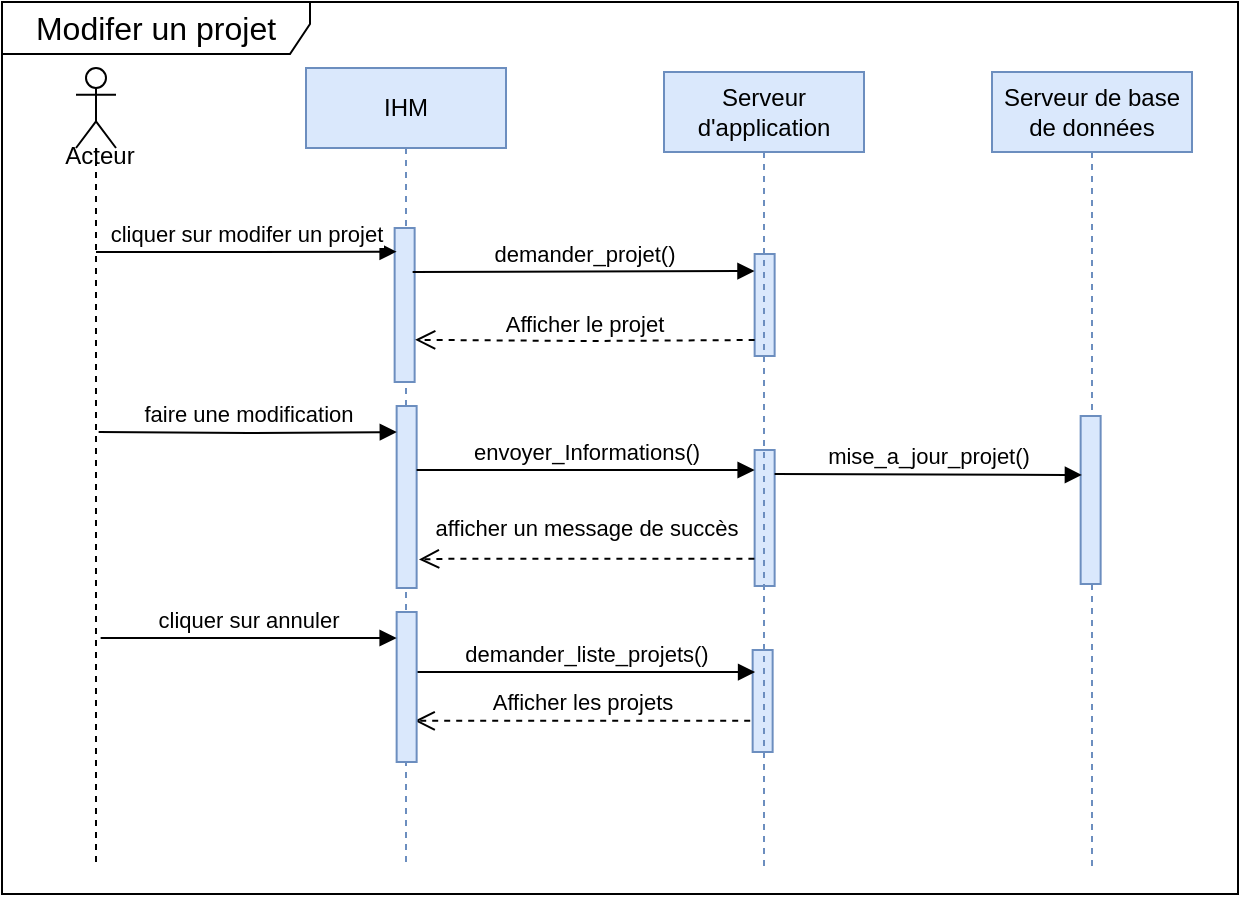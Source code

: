 <mxfile version="17.1.3" type="github">
  <diagram id="pMdvGQTgfd6tATdUP3s-" name="Page-1">
    <mxGraphModel dx="410" dy="210" grid="0" gridSize="10" guides="1" tooltips="1" connect="1" arrows="1" fold="1" page="1" pageScale="1" pageWidth="827" pageHeight="1169" math="0" shadow="0">
      <root>
        <mxCell id="0" />
        <mxCell id="1" parent="0" />
        <mxCell id="4Lf0XL2MjuKjjBDdzLdH-41" value="Modifer un projet" style="shape=umlFrame;whiteSpace=wrap;html=1;fontSize=16;width=154;height=26;" parent="1" vertex="1">
          <mxGeometry x="163" y="67" width="618" height="446" as="geometry" />
        </mxCell>
        <mxCell id="4Lf0XL2MjuKjjBDdzLdH-1" value="" style="shape=umlLifeline;participant=umlActor;perimeter=lifelinePerimeter;whiteSpace=wrap;html=1;container=1;collapsible=0;recursiveResize=0;verticalAlign=top;spacingTop=36;outlineConnect=0;" parent="1" vertex="1">
          <mxGeometry x="200" y="100" width="20" height="400" as="geometry" />
        </mxCell>
        <mxCell id="4Lf0XL2MjuKjjBDdzLdH-2" value="IHM" style="shape=umlLifeline;perimeter=lifelinePerimeter;whiteSpace=wrap;html=1;container=1;collapsible=0;recursiveResize=0;outlineConnect=0;fillColor=#dae8fc;strokeColor=#6c8ebf;" parent="1" vertex="1">
          <mxGeometry x="315" y="100" width="100" height="400" as="geometry" />
        </mxCell>
        <mxCell id="4Lf0XL2MjuKjjBDdzLdH-10" value="Serveur de base de données" style="shape=umlLifeline;perimeter=lifelinePerimeter;whiteSpace=wrap;html=1;container=1;collapsible=0;recursiveResize=0;outlineConnect=0;fillColor=#dae8fc;strokeColor=#6c8ebf;" parent="1" vertex="1">
          <mxGeometry x="658" y="102" width="100" height="400" as="geometry" />
        </mxCell>
        <mxCell id="4Lf0XL2MjuKjjBDdzLdH-24" value="" style="html=1;points=[];perimeter=orthogonalPerimeter;fillColor=#dae8fc;strokeColor=#6c8ebf;" parent="4Lf0XL2MjuKjjBDdzLdH-10" vertex="1">
          <mxGeometry x="-298.68" y="78" width="10" height="77" as="geometry" />
        </mxCell>
        <mxCell id="4Lf0XL2MjuKjjBDdzLdH-25" value="cliquer sur modifer un projet" style="html=1;verticalAlign=bottom;endArrow=block;entryX=-0.001;entryY=0.167;rounded=0;edgeStyle=orthogonalEdgeStyle;entryDx=0;entryDy=0;entryPerimeter=0;" parent="4Lf0XL2MjuKjjBDdzLdH-10" edge="1">
          <mxGeometry relative="1" as="geometry">
            <mxPoint x="-447.998" y="90" as="sourcePoint" />
            <Array as="points">
              <mxPoint x="-415.68" y="90" />
              <mxPoint x="-415.68" y="90" />
            </Array>
            <mxPoint x="-297.69" y="89.859" as="targetPoint" />
          </mxGeometry>
        </mxCell>
        <mxCell id="4Lf0XL2MjuKjjBDdzLdH-26" value="" style="html=1;points=[];perimeter=orthogonalPerimeter;fillColor=#dae8fc;strokeColor=#6c8ebf;" parent="4Lf0XL2MjuKjjBDdzLdH-10" vertex="1">
          <mxGeometry x="-297.68" y="167" width="10" height="91" as="geometry" />
        </mxCell>
        <mxCell id="4Lf0XL2MjuKjjBDdzLdH-27" value="" style="html=1;points=[];perimeter=orthogonalPerimeter;fillColor=#dae8fc;strokeColor=#6c8ebf;" parent="4Lf0XL2MjuKjjBDdzLdH-10" vertex="1">
          <mxGeometry x="44.32" y="172" width="10" height="84" as="geometry" />
        </mxCell>
        <mxCell id="4Lf0XL2MjuKjjBDdzLdH-28" value="" style="html=1;points=[];perimeter=orthogonalPerimeter;fillColor=#dae8fc;strokeColor=#6c8ebf;" parent="4Lf0XL2MjuKjjBDdzLdH-10" vertex="1">
          <mxGeometry x="-118.68" y="91" width="10" height="51" as="geometry" />
        </mxCell>
        <mxCell id="4Lf0XL2MjuKjjBDdzLdH-29" value="demander_projet()" style="html=1;verticalAlign=bottom;endArrow=block;rounded=0;entryX=-0.008;entryY=0.167;entryDx=0;entryDy=0;entryPerimeter=0;edgeStyle=orthogonalEdgeStyle;" parent="4Lf0XL2MjuKjjBDdzLdH-10" target="4Lf0XL2MjuKjjBDdzLdH-28" edge="1">
          <mxGeometry width="80" relative="1" as="geometry">
            <mxPoint x="-289.68" y="100" as="sourcePoint" />
            <mxPoint x="-704.68" y="3" as="targetPoint" />
            <Array as="points">
              <mxPoint x="-290.68" y="100" />
              <mxPoint x="-204.68" y="100" />
            </Array>
          </mxGeometry>
        </mxCell>
        <mxCell id="4Lf0XL2MjuKjjBDdzLdH-30" value="Afficher le projet" style="html=1;verticalAlign=bottom;endArrow=open;dashed=1;endSize=8;rounded=0;edgeStyle=orthogonalEdgeStyle;entryX=1.025;entryY=0.726;entryDx=0;entryDy=0;entryPerimeter=0;" parent="4Lf0XL2MjuKjjBDdzLdH-10" target="4Lf0XL2MjuKjjBDdzLdH-24" edge="1">
          <mxGeometry relative="1" as="geometry">
            <mxPoint x="-784.68" y="31" as="targetPoint" />
            <mxPoint x="-118.68" y="134" as="sourcePoint" />
            <Array as="points" />
          </mxGeometry>
        </mxCell>
        <mxCell id="4Lf0XL2MjuKjjBDdzLdH-31" value="" style="html=1;points=[];perimeter=orthogonalPerimeter;fillColor=#dae8fc;strokeColor=#6c8ebf;" parent="4Lf0XL2MjuKjjBDdzLdH-10" vertex="1">
          <mxGeometry x="-119.68" y="289" width="10" height="51" as="geometry" />
        </mxCell>
        <mxCell id="4Lf0XL2MjuKjjBDdzLdH-32" value="Afficher les projets" style="html=1;verticalAlign=bottom;endArrow=open;dashed=1;endSize=8;rounded=0;edgeStyle=orthogonalEdgeStyle;exitX=-0.122;exitY=0.616;exitDx=0;exitDy=0;exitPerimeter=0;" parent="4Lf0XL2MjuKjjBDdzLdH-10" edge="1">
          <mxGeometry relative="1" as="geometry">
            <mxPoint x="-288.68" y="324.4" as="targetPoint" />
            <mxPoint x="-120.9" y="324.416" as="sourcePoint" />
            <Array as="points">
              <mxPoint x="-142.68" y="324" />
              <mxPoint x="-142.68" y="324" />
            </Array>
          </mxGeometry>
        </mxCell>
        <mxCell id="4Lf0XL2MjuKjjBDdzLdH-33" value="demander_liste_projets()" style="html=1;verticalAlign=bottom;endArrow=block;rounded=0;entryX=0.045;entryY=0.339;entryDx=0;entryDy=0;entryPerimeter=0;edgeStyle=orthogonalEdgeStyle;" parent="4Lf0XL2MjuKjjBDdzLdH-10" edge="1">
          <mxGeometry width="80" relative="1" as="geometry">
            <mxPoint x="-287.91" y="300.002" as="sourcePoint" />
            <mxPoint x="-118.46" y="300.018" as="targetPoint" />
            <Array as="points">
              <mxPoint x="-219.91" y="300.78" />
            </Array>
          </mxGeometry>
        </mxCell>
        <mxCell id="4Lf0XL2MjuKjjBDdzLdH-34" value="" style="html=1;points=[];perimeter=orthogonalPerimeter;fillColor=#dae8fc;strokeColor=#6c8ebf;" parent="4Lf0XL2MjuKjjBDdzLdH-10" vertex="1">
          <mxGeometry x="-118.68" y="189" width="10" height="68" as="geometry" />
        </mxCell>
        <mxCell id="4Lf0XL2MjuKjjBDdzLdH-35" value="envoyer_Informations()" style="html=1;verticalAlign=bottom;endArrow=block;rounded=0;edgeStyle=orthogonalEdgeStyle;" parent="4Lf0XL2MjuKjjBDdzLdH-10" target="4Lf0XL2MjuKjjBDdzLdH-34" edge="1">
          <mxGeometry width="80" relative="1" as="geometry">
            <mxPoint x="-287.68" y="199" as="sourcePoint" />
            <mxPoint x="-138.68" y="200" as="targetPoint" />
            <Array as="points">
              <mxPoint x="-200.68" y="199" />
              <mxPoint x="-200.68" y="199" />
            </Array>
          </mxGeometry>
        </mxCell>
        <mxCell id="4Lf0XL2MjuKjjBDdzLdH-36" value="afficher un message de succès" style="html=1;verticalAlign=bottom;endArrow=open;dashed=1;endSize=8;rounded=0;edgeStyle=orthogonalEdgeStyle;exitX=-0.112;exitY=0.85;exitDx=0;exitDy=0;exitPerimeter=0;entryX=1.116;entryY=0.843;entryDx=0;entryDy=0;entryPerimeter=0;" parent="4Lf0XL2MjuKjjBDdzLdH-10" target="4Lf0XL2MjuKjjBDdzLdH-26" edge="1">
          <mxGeometry x="-0.001" y="-6" relative="1" as="geometry">
            <mxPoint x="-272.68" y="243" as="targetPoint" />
            <mxPoint x="-118.8" y="243.35" as="sourcePoint" />
            <Array as="points">
              <mxPoint x="-272.68" y="243" />
            </Array>
            <mxPoint as="offset" />
          </mxGeometry>
        </mxCell>
        <mxCell id="4Lf0XL2MjuKjjBDdzLdH-37" value="mise_a_jour_projet()" style="html=1;verticalAlign=bottom;endArrow=block;rounded=0;edgeStyle=orthogonalEdgeStyle;entryX=0.063;entryY=0.351;entryDx=0;entryDy=0;entryPerimeter=0;" parent="4Lf0XL2MjuKjjBDdzLdH-10" target="4Lf0XL2MjuKjjBDdzLdH-27" edge="1">
          <mxGeometry width="80" relative="1" as="geometry">
            <mxPoint x="-108.68" y="201" as="sourcePoint" />
            <mxPoint x="35.95" y="200.885" as="targetPoint" />
            <Array as="points" />
          </mxGeometry>
        </mxCell>
        <mxCell id="4Lf0XL2MjuKjjBDdzLdH-38" value="faire une modification" style="html=1;verticalAlign=bottom;endArrow=block;rounded=0;edgeStyle=orthogonalEdgeStyle;entryX=0.009;entryY=0.143;entryDx=0;entryDy=0;entryPerimeter=0;" parent="4Lf0XL2MjuKjjBDdzLdH-10" target="4Lf0XL2MjuKjjBDdzLdH-26" edge="1">
          <mxGeometry relative="1" as="geometry">
            <mxPoint x="-446.68" y="180" as="sourcePoint" />
            <Array as="points" />
            <mxPoint x="-300.68" y="180" as="targetPoint" />
          </mxGeometry>
        </mxCell>
        <mxCell id="4Lf0XL2MjuKjjBDdzLdH-39" value="" style="html=1;points=[];perimeter=orthogonalPerimeter;fillColor=#dae8fc;strokeColor=#6c8ebf;" parent="4Lf0XL2MjuKjjBDdzLdH-10" vertex="1">
          <mxGeometry x="-297.68" y="270" width="10" height="75" as="geometry" />
        </mxCell>
        <mxCell id="4Lf0XL2MjuKjjBDdzLdH-40" value="cliquer sur annuler" style="html=1;verticalAlign=bottom;endArrow=block;rounded=0;edgeStyle=orthogonalEdgeStyle;" parent="4Lf0XL2MjuKjjBDdzLdH-10" edge="1">
          <mxGeometry relative="1" as="geometry">
            <mxPoint x="-445.68" y="283" as="sourcePoint" />
            <Array as="points" />
            <mxPoint x="-297.68" y="283" as="targetPoint" />
          </mxGeometry>
        </mxCell>
        <mxCell id="4Lf0XL2MjuKjjBDdzLdH-13" value="Serveur d&#39;application" style="shape=umlLifeline;perimeter=lifelinePerimeter;whiteSpace=wrap;html=1;container=1;collapsible=0;recursiveResize=0;outlineConnect=0;fillColor=#dae8fc;strokeColor=#6c8ebf;" parent="1" vertex="1">
          <mxGeometry x="494" y="102" width="100" height="400" as="geometry" />
        </mxCell>
        <mxCell id="pmTZaFTn_fpE20iw30D7-1" value="Acteur" style="text;html=1;strokeColor=none;fillColor=none;align=center;verticalAlign=middle;whiteSpace=wrap;rounded=0;" vertex="1" parent="1">
          <mxGeometry x="182" y="129" width="60" height="30" as="geometry" />
        </mxCell>
      </root>
    </mxGraphModel>
  </diagram>
</mxfile>
